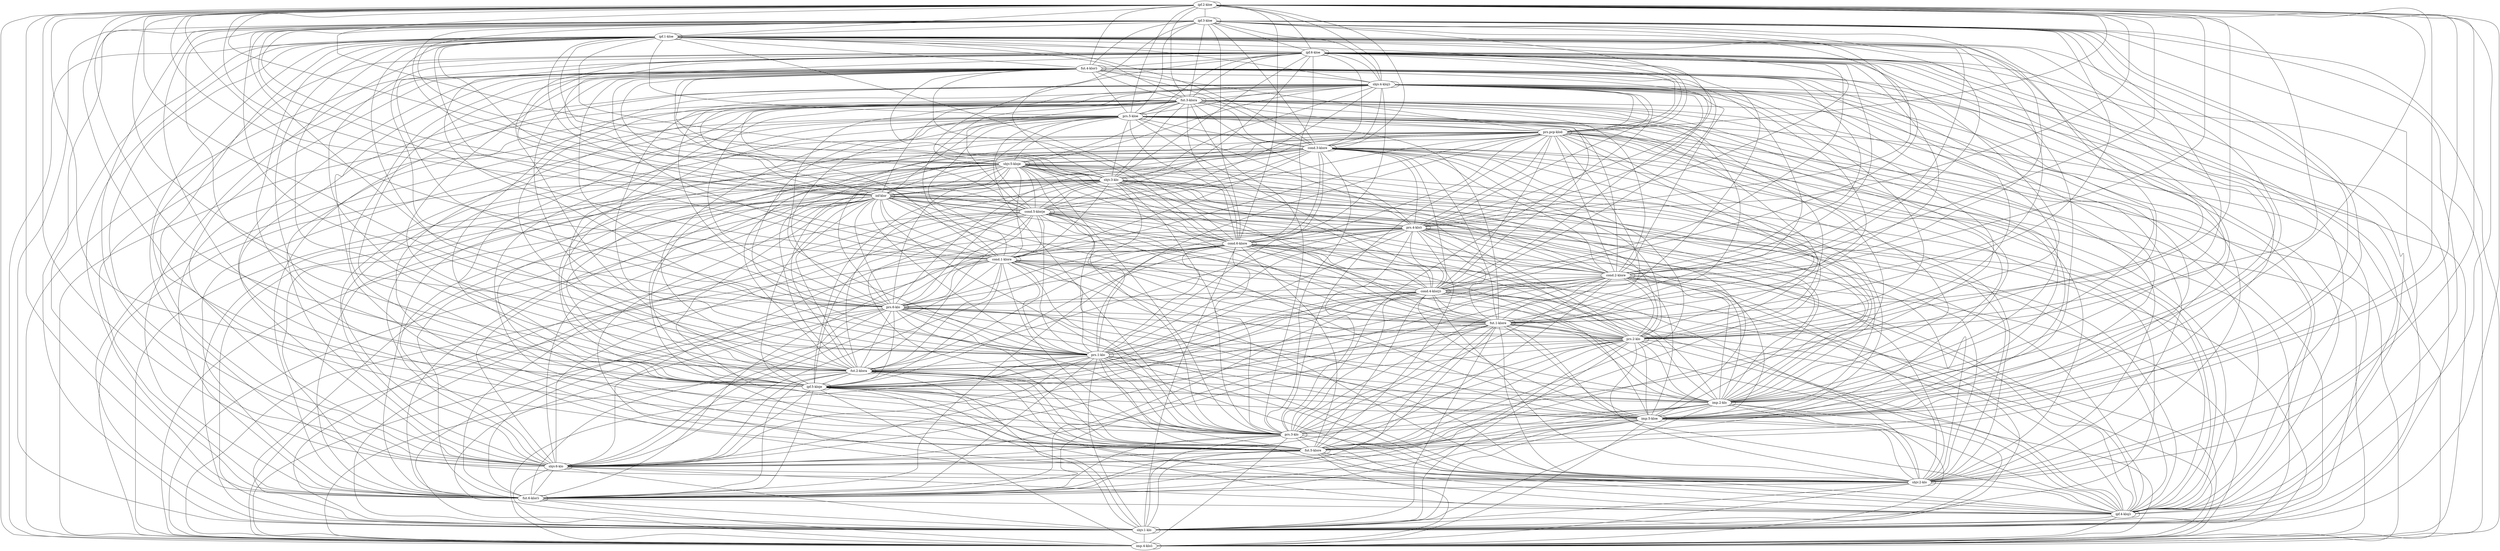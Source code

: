 graph  {
	node [label="\N"];
	"ipf.2-kloE"	 [cell="ipf.2",
		label="ipf.2-kloe",
		tense=ipf,
		weight=1.0];
	"ipf.2-kloE" -- "ipf.2-kloE"	 [weight=1.0];
	"ipf.3-kloE"	 [cell="ipf.3",
		label="ipf.3-kloe",
		tense=ipf,
		weight=1.0];
	"ipf.2-kloE" -- "ipf.3-kloE"	 [weight=1.0];
	"ipf.1-kloE"	 [cell="ipf.1",
		label="ipf.1-kloe",
		tense=ipf,
		weight=1.0];
	"ipf.2-kloE" -- "ipf.1-kloE"	 [weight=1.0];
	"ipf.6-kloE"	 [cell="ipf.6",
		label="ipf.6-kloe",
		tense=ipf,
		weight=1.0];
	"ipf.2-kloE" -- "ipf.6-kloE"	 [weight=1.0];
	"fut.4-klorô"	 [cell="fut.4",
		label="fut.4-klorɔ̃",
		tense=fut,
		weight=1.0];
	"ipf.2-kloE" -- "fut.4-klorô"	 [weight=1.0];
	"sbjv.4-klojô"	 [cell="sbjv.4",
		label="sbjv.4-klojɔ̃",
		tense=sbjv,
		weight=1.0];
	"ipf.2-kloE" -- "sbjv.4-klojô"	 [weight=0.96];
	"fut.3-klora"	 [cell="fut.3",
		label="fut.3-klora",
		tense=fut,
		weight=1.0];
	"ipf.2-kloE" -- "fut.3-klora"	 [weight=1.0];
	"prs.5-kloE"	 [cell="prs.5",
		label="prs.5-kloe",
		tense=prs,
		weight=1.0];
	"ipf.2-kloE" -- "prs.5-kloE"	 [weight=1.0];
	"prs.pcp-kloâ"	 [cell="prs.pcp",
		label="prs.pcp-kloɑ̃",
		tense="prs.pcp",
		weight=1.0];
	"ipf.2-kloE" -- "prs.pcp-kloâ"	 [weight=1.0];
	"cond.3-klorE"	 [cell="cond.3",
		label="cond.3-klore",
		tense=cond,
		weight=1.0];
	"ipf.2-kloE" -- "cond.3-klorE"	 [weight=1.0];
	"sbjv.5-klojE"	 [cell="sbjv.5",
		label="sbjv.5-kloje",
		tense=sbjv,
		weight=1.0];
	"ipf.2-kloE" -- "sbjv.5-klojE"	 [weight=0.96];
	"sbjv.3-klo"	 [cell="sbjv.3",
		label="sbjv.3-klo",
		tense=sbjv,
		weight=1.0];
	"ipf.2-kloE" -- "sbjv.3-klo"	 [weight=1.0];
	"inf-klor"	 [cell=inf,
		label="inf-klor",
		tense=inf,
		weight=1.0];
	"ipf.2-kloE" -- "inf-klor"	 [weight=0.505];
	"cond.5-klorjE"	 [cell="cond.5",
		label="cond.5-klorje",
		tense=cond,
		weight=1.0];
	"ipf.2-kloE" -- "cond.5-klorjE"	 [weight=1.0];
	"prs.4-kloô"	 [cell="prs.4",
		label="prs.4-kloɔ̃",
		tense=prs,
		weight=1.0];
	"ipf.2-kloE" -- "prs.4-kloô"	 [weight=1.0];
	"cond.6-klorE"	 [cell="cond.6",
		label="cond.6-klore",
		tense=cond,
		weight=1.0];
	"ipf.2-kloE" -- "cond.6-klorE"	 [weight=1.0];
	"cond.1-klorE"	 [cell="cond.1",
		label="cond.1-klore",
		tense=cond,
		weight=1.0];
	"ipf.2-kloE" -- "cond.1-klorE"	 [weight=1.0];
	"cond.2-klorE"	 [cell="cond.2",
		label="cond.2-klore",
		tense=cond,
		weight=1.0];
	"ipf.2-kloE" -- "cond.2-klorE"	 [weight=1.0];
	"cond.4-klorjô"	 [cell="cond.4",
		label="cond.4-klorjɔ̃",
		tense=cond,
		weight=1.0];
	"ipf.2-kloE" -- "cond.4-klorjô"	 [weight=1.0];
	"prs.6-klo"	 [cell="prs.6",
		label="prs.6-klo",
		tense=prs,
		weight=1.0];
	"ipf.2-kloE" -- "prs.6-klo"	 [weight=1.0];
	"fut.1-klorE"	 [cell="fut.1",
		label="fut.1-klore",
		tense=fut,
		weight=1.0];
	"ipf.2-kloE" -- "fut.1-klorE"	 [weight=1.0];
	"prs.2-klo"	 [cell="prs.2",
		label="prs.2-klo",
		tense=prs,
		weight=1.0];
	"ipf.2-kloE" -- "prs.2-klo"	 [weight=0.97];
	"prs.1-klo"	 [cell="prs.1",
		label="prs.1-klo",
		tense=prs,
		weight=1.0];
	"ipf.2-kloE" -- "prs.1-klo"	 [weight=0.97];
	"fut.2-klora"	 [cell="fut.2",
		label="fut.2-klora",
		tense=fut,
		weight=1.0];
	"ipf.2-kloE" -- "fut.2-klora"	 [weight=1.0];
	"ipf.5-klojE"	 [cell="ipf.5",
		label="ipf.5-kloje",
		tense=ipf,
		weight=1.0];
	"ipf.2-kloE" -- "ipf.5-klojE"	 [weight=0.96];
	"imp.2-klo"	 [cell="imp.2",
		label="imp.2-klo",
		tense=imp,
		weight=1.0];
	"ipf.2-kloE" -- "imp.2-klo"	 [weight=0.97];
	"imp.5-kloE"	 [cell="imp.5",
		label="imp.5-kloe",
		tense=imp,
		weight=1.0];
	"ipf.2-kloE" -- "imp.5-kloE"	 [weight=1.0];
	"prs.3-klo"	 [cell="prs.3",
		label="prs.3-klo",
		tense=prs,
		weight=1.0];
	"ipf.2-kloE" -- "prs.3-klo"	 [weight=0.97];
	"fut.5-klorE"	 [cell="fut.5",
		label="fut.5-klore",
		tense=fut,
		weight=1.0];
	"ipf.2-kloE" -- "fut.5-klorE"	 [weight=1.0];
	"sbjv.6-klo"	 [cell="sbjv.6",
		label="sbjv.6-klo",
		tense=sbjv,
		weight=1.0];
	"ipf.2-kloE" -- "sbjv.6-klo"	 [weight=1.0];
	"sbjv.2-klo"	 [cell="sbjv.2",
		label="sbjv.2-klo",
		tense=sbjv,
		weight=1.0];
	"ipf.2-kloE" -- "sbjv.2-klo"	 [weight=1.0];
	"fut.6-klorô"	 [cell="fut.6",
		label="fut.6-klorɔ̃",
		tense=fut,
		weight=1.0];
	"ipf.2-kloE" -- "fut.6-klorô"	 [weight=1.0];
	"ipf.4-klojô"	 [cell="ipf.4",
		label="ipf.4-klojɔ̃",
		tense=ipf,
		weight=1.0];
	"ipf.2-kloE" -- "ipf.4-klojô"	 [weight=0.96];
	"sbjv.1-klo"	 [cell="sbjv.1",
		label="sbjv.1-klo",
		tense=sbjv,
		weight=1.0];
	"ipf.2-kloE" -- "sbjv.1-klo"	 [weight=1.0];
	"imp.4-kloô"	 [cell="imp.4",
		label="imp.4-kloɔ̃",
		tense=imp,
		weight=1.0];
	"ipf.2-kloE" -- "imp.4-kloô"	 [weight=1.0];
	"ipf.3-kloE" -- "ipf.3-kloE"	 [weight=1.0];
	"ipf.3-kloE" -- "ipf.1-kloE"	 [weight=1.0];
	"ipf.3-kloE" -- "ipf.6-kloE"	 [weight=1.0];
	"ipf.3-kloE" -- "fut.4-klorô"	 [weight=1.0];
	"ipf.3-kloE" -- "sbjv.4-klojô"	 [weight=0.96];
	"ipf.3-kloE" -- "fut.3-klora"	 [weight=1.0];
	"ipf.3-kloE" -- "prs.5-kloE"	 [weight=1.0];
	"ipf.3-kloE" -- "prs.pcp-kloâ"	 [weight=1.0];
	"ipf.3-kloE" -- "cond.3-klorE"	 [weight=1.0];
	"ipf.3-kloE" -- "sbjv.5-klojE"	 [weight=0.96];
	"ipf.3-kloE" -- "sbjv.3-klo"	 [weight=1.0];
	"ipf.3-kloE" -- "inf-klor"	 [weight=0.505];
	"ipf.3-kloE" -- "cond.5-klorjE"	 [weight=1.0];
	"ipf.3-kloE" -- "prs.4-kloô"	 [weight=1.0];
	"ipf.3-kloE" -- "cond.6-klorE"	 [weight=1.0];
	"ipf.3-kloE" -- "cond.1-klorE"	 [weight=1.0];
	"ipf.3-kloE" -- "cond.2-klorE"	 [weight=1.0];
	"ipf.3-kloE" -- "cond.4-klorjô"	 [weight=1.0];
	"ipf.3-kloE" -- "prs.6-klo"	 [weight=1.0];
	"ipf.3-kloE" -- "fut.1-klorE"	 [weight=1.0];
	"ipf.3-kloE" -- "prs.2-klo"	 [weight=0.97];
	"ipf.3-kloE" -- "prs.1-klo"	 [weight=0.97];
	"ipf.3-kloE" -- "fut.2-klora"	 [weight=1.0];
	"ipf.3-kloE" -- "ipf.5-klojE"	 [weight=0.96];
	"ipf.3-kloE" -- "imp.2-klo"	 [weight=0.97];
	"ipf.3-kloE" -- "imp.5-kloE"	 [weight=1.0];
	"ipf.3-kloE" -- "prs.3-klo"	 [weight=0.97];
	"ipf.3-kloE" -- "fut.5-klorE"	 [weight=1.0];
	"ipf.3-kloE" -- "sbjv.6-klo"	 [weight=1.0];
	"ipf.3-kloE" -- "sbjv.2-klo"	 [weight=1.0];
	"ipf.3-kloE" -- "fut.6-klorô"	 [weight=1.0];
	"ipf.3-kloE" -- "ipf.4-klojô"	 [weight=0.96];
	"ipf.3-kloE" -- "sbjv.1-klo"	 [weight=1.0];
	"ipf.3-kloE" -- "imp.4-kloô"	 [weight=1.0];
	"ipf.1-kloE" -- "ipf.1-kloE"	 [weight=1.0];
	"ipf.1-kloE" -- "ipf.6-kloE"	 [weight=1.0];
	"ipf.1-kloE" -- "fut.4-klorô"	 [weight=1.0];
	"ipf.1-kloE" -- "sbjv.4-klojô"	 [weight=0.96];
	"ipf.1-kloE" -- "fut.3-klora"	 [weight=1.0];
	"ipf.1-kloE" -- "prs.5-kloE"	 [weight=1.0];
	"ipf.1-kloE" -- "prs.pcp-kloâ"	 [weight=1.0];
	"ipf.1-kloE" -- "cond.3-klorE"	 [weight=1.0];
	"ipf.1-kloE" -- "sbjv.5-klojE"	 [weight=0.96];
	"ipf.1-kloE" -- "sbjv.3-klo"	 [weight=1.0];
	"ipf.1-kloE" -- "inf-klor"	 [weight=0.505];
	"ipf.1-kloE" -- "cond.5-klorjE"	 [weight=1.0];
	"ipf.1-kloE" -- "prs.4-kloô"	 [weight=1.0];
	"ipf.1-kloE" -- "cond.6-klorE"	 [weight=1.0];
	"ipf.1-kloE" -- "cond.1-klorE"	 [weight=1.0];
	"ipf.1-kloE" -- "cond.2-klorE"	 [weight=1.0];
	"ipf.1-kloE" -- "cond.4-klorjô"	 [weight=1.0];
	"ipf.1-kloE" -- "prs.6-klo"	 [weight=1.0];
	"ipf.1-kloE" -- "fut.1-klorE"	 [weight=1.0];
	"ipf.1-kloE" -- "prs.2-klo"	 [weight=0.97];
	"ipf.1-kloE" -- "prs.1-klo"	 [weight=0.97];
	"ipf.1-kloE" -- "fut.2-klora"	 [weight=1.0];
	"ipf.1-kloE" -- "ipf.5-klojE"	 [weight=0.96];
	"ipf.1-kloE" -- "imp.2-klo"	 [weight=0.97];
	"ipf.1-kloE" -- "imp.5-kloE"	 [weight=1.0];
	"ipf.1-kloE" -- "prs.3-klo"	 [weight=0.97];
	"ipf.1-kloE" -- "fut.5-klorE"	 [weight=1.0];
	"ipf.1-kloE" -- "sbjv.6-klo"	 [weight=1.0];
	"ipf.1-kloE" -- "sbjv.2-klo"	 [weight=1.0];
	"ipf.1-kloE" -- "fut.6-klorô"	 [weight=1.0];
	"ipf.1-kloE" -- "ipf.4-klojô"	 [weight=0.96];
	"ipf.1-kloE" -- "sbjv.1-klo"	 [weight=1.0];
	"ipf.1-kloE" -- "imp.4-kloô"	 [weight=1.0];
	"ipf.6-kloE" -- "ipf.6-kloE"	 [weight=1.0];
	"ipf.6-kloE" -- "fut.4-klorô"	 [weight=1.0];
	"ipf.6-kloE" -- "sbjv.4-klojô"	 [weight=0.96];
	"ipf.6-kloE" -- "fut.3-klora"	 [weight=1.0];
	"ipf.6-kloE" -- "prs.5-kloE"	 [weight=1.0];
	"ipf.6-kloE" -- "prs.pcp-kloâ"	 [weight=1.0];
	"ipf.6-kloE" -- "cond.3-klorE"	 [weight=1.0];
	"ipf.6-kloE" -- "sbjv.5-klojE"	 [weight=0.96];
	"ipf.6-kloE" -- "sbjv.3-klo"	 [weight=1.0];
	"ipf.6-kloE" -- "inf-klor"	 [weight=0.505];
	"ipf.6-kloE" -- "cond.5-klorjE"	 [weight=1.0];
	"ipf.6-kloE" -- "prs.4-kloô"	 [weight=1.0];
	"ipf.6-kloE" -- "cond.6-klorE"	 [weight=1.0];
	"ipf.6-kloE" -- "cond.1-klorE"	 [weight=1.0];
	"ipf.6-kloE" -- "cond.2-klorE"	 [weight=1.0];
	"ipf.6-kloE" -- "cond.4-klorjô"	 [weight=1.0];
	"ipf.6-kloE" -- "prs.6-klo"	 [weight=1.0];
	"ipf.6-kloE" -- "fut.1-klorE"	 [weight=1.0];
	"ipf.6-kloE" -- "prs.2-klo"	 [weight=0.97];
	"ipf.6-kloE" -- "prs.1-klo"	 [weight=0.97];
	"ipf.6-kloE" -- "fut.2-klora"	 [weight=1.0];
	"ipf.6-kloE" -- "ipf.5-klojE"	 [weight=0.96];
	"ipf.6-kloE" -- "imp.2-klo"	 [weight=0.97];
	"ipf.6-kloE" -- "imp.5-kloE"	 [weight=1.0];
	"ipf.6-kloE" -- "prs.3-klo"	 [weight=0.97];
	"ipf.6-kloE" -- "fut.5-klorE"	 [weight=1.0];
	"ipf.6-kloE" -- "sbjv.6-klo"	 [weight=1.0];
	"ipf.6-kloE" -- "sbjv.2-klo"	 [weight=1.0];
	"ipf.6-kloE" -- "fut.6-klorô"	 [weight=1.0];
	"ipf.6-kloE" -- "ipf.4-klojô"	 [weight=0.96];
	"ipf.6-kloE" -- "sbjv.1-klo"	 [weight=1.0];
	"ipf.6-kloE" -- "imp.4-kloô"	 [weight=1.0];
	"fut.4-klorô" -- "fut.4-klorô"	 [weight=1.0];
	"fut.4-klorô" -- "sbjv.4-klojô"	 [weight=0.795];
	"fut.4-klorô" -- "fut.3-klora"	 [weight=1.0];
	"fut.4-klorô" -- "prs.5-kloE"	 [weight=1.0];
	"fut.4-klorô" -- "prs.pcp-kloâ"	 [weight=1.0];
	"fut.4-klorô" -- "cond.3-klorE"	 [weight=1.0];
	"fut.4-klorô" -- "sbjv.5-klojE"	 [weight=0.795];
	"fut.4-klorô" -- "sbjv.3-klo"	 [weight=1.0];
	"fut.4-klorô" -- "inf-klor"	 [weight=0.61];
	"fut.4-klorô" -- "cond.5-klorjE"	 [weight=1.0];
	"fut.4-klorô" -- "prs.4-kloô"	 [weight=1.0];
	"fut.4-klorô" -- "cond.6-klorE"	 [weight=1.0];
	"fut.4-klorô" -- "cond.1-klorE"	 [weight=1.0];
	"fut.4-klorô" -- "cond.2-klorE"	 [weight=1.0];
	"fut.4-klorô" -- "cond.4-klorjô"	 [weight=1.0];
	"fut.4-klorô" -- "prs.6-klo"	 [weight=1.0];
	"fut.4-klorô" -- "fut.1-klorE"	 [weight=1.0];
	"fut.4-klorô" -- "prs.2-klo"	 [weight=0.99];
	"fut.4-klorô" -- "prs.1-klo"	 [weight=0.99];
	"fut.4-klorô" -- "fut.2-klora"	 [weight=1.0];
	"fut.4-klorô" -- "ipf.5-klojE"	 [weight=0.795];
	"fut.4-klorô" -- "imp.2-klo"	 [weight=0.99];
	"fut.4-klorô" -- "imp.5-kloE"	 [weight=1.0];
	"fut.4-klorô" -- "prs.3-klo"	 [weight=0.99];
	"fut.4-klorô" -- "fut.5-klorE"	 [weight=1.0];
	"fut.4-klorô" -- "sbjv.6-klo"	 [weight=1.0];
	"fut.4-klorô" -- "sbjv.2-klo"	 [weight=1.0];
	"fut.4-klorô" -- "fut.6-klorô"	 [weight=1.0];
	"fut.4-klorô" -- "ipf.4-klojô"	 [weight=0.795];
	"fut.4-klorô" -- "sbjv.1-klo"	 [weight=1.0];
	"fut.4-klorô" -- "imp.4-kloô"	 [weight=1.0];
	"sbjv.4-klojô" -- "sbjv.4-klojô"	 [weight=1.0];
	"sbjv.4-klojô" -- "fut.3-klora"	 [weight=0.795];
	"sbjv.4-klojô" -- "prs.5-kloE"	 [weight=0.96];
	"sbjv.4-klojô" -- "prs.pcp-kloâ"	 [weight=0.96];
	"sbjv.4-klojô" -- "cond.3-klorE"	 [weight=0.795];
	"sbjv.4-klojô" -- "sbjv.5-klojE"	 [weight=1.0];
	"sbjv.4-klojô" -- "sbjv.3-klo"	 [weight=0.73];
	"sbjv.4-klojô" -- "inf-klor"	 [weight=0.505];
	"sbjv.4-klojô" -- "cond.5-klorjE"	 [weight=0.795];
	"sbjv.4-klojô" -- "prs.4-kloô"	 [weight=0.96];
	"sbjv.4-klojô" -- "cond.6-klorE"	 [weight=0.795];
	"sbjv.4-klojô" -- "cond.1-klorE"	 [weight=0.795];
	"sbjv.4-klojô" -- "cond.2-klorE"	 [weight=0.795];
	"sbjv.4-klojô" -- "cond.4-klorjô"	 [weight=0.795];
	"sbjv.4-klojô" -- "prs.6-klo"	 [weight=0.745];
	"sbjv.4-klojô" -- "fut.1-klorE"	 [weight=0.795];
	"sbjv.4-klojô" -- "prs.2-klo"	 [weight=0.715];
	"sbjv.4-klojô" -- "prs.1-klo"	 [weight=0.715];
	"sbjv.4-klojô" -- "fut.2-klora"	 [weight=0.795];
	"sbjv.4-klojô" -- "ipf.5-klojE"	 [weight=1.0];
	"sbjv.4-klojô" -- "imp.2-klo"	 [weight=0.715];
	"sbjv.4-klojô" -- "imp.5-kloE"	 [weight=0.96];
	"sbjv.4-klojô" -- "prs.3-klo"	 [weight=0.715];
	"sbjv.4-klojô" -- "fut.5-klorE"	 [weight=0.795];
	"sbjv.4-klojô" -- "sbjv.6-klo"	 [weight=0.73];
	"sbjv.4-klojô" -- "sbjv.2-klo"	 [weight=0.73];
	"sbjv.4-klojô" -- "fut.6-klorô"	 [weight=0.795];
	"sbjv.4-klojô" -- "ipf.4-klojô"	 [weight=1.0];
	"sbjv.4-klojô" -- "sbjv.1-klo"	 [weight=0.73];
	"sbjv.4-klojô" -- "imp.4-kloô"	 [weight=0.96];
	"fut.3-klora" -- "fut.3-klora"	 [weight=1.0];
	"fut.3-klora" -- "prs.5-kloE"	 [weight=1.0];
	"fut.3-klora" -- "prs.pcp-kloâ"	 [weight=1.0];
	"fut.3-klora" -- "cond.3-klorE"	 [weight=1.0];
	"fut.3-klora" -- "sbjv.5-klojE"	 [weight=0.795];
	"fut.3-klora" -- "sbjv.3-klo"	 [weight=1.0];
	"fut.3-klora" -- "inf-klor"	 [weight=0.61];
	"fut.3-klora" -- "cond.5-klorjE"	 [weight=1.0];
	"fut.3-klora" -- "prs.4-kloô"	 [weight=1.0];
	"fut.3-klora" -- "cond.6-klorE"	 [weight=1.0];
	"fut.3-klora" -- "cond.1-klorE"	 [weight=1.0];
	"fut.3-klora" -- "cond.2-klorE"	 [weight=1.0];
	"fut.3-klora" -- "cond.4-klorjô"	 [weight=1.0];
	"fut.3-klora" -- "prs.6-klo"	 [weight=1.0];
	"fut.3-klora" -- "fut.1-klorE"	 [weight=1.0];
	"fut.3-klora" -- "prs.2-klo"	 [weight=0.99];
	"fut.3-klora" -- "prs.1-klo"	 [weight=0.99];
	"fut.3-klora" -- "fut.2-klora"	 [weight=1.0];
	"fut.3-klora" -- "ipf.5-klojE"	 [weight=0.795];
	"fut.3-klora" -- "imp.2-klo"	 [weight=0.99];
	"fut.3-klora" -- "imp.5-kloE"	 [weight=1.0];
	"fut.3-klora" -- "prs.3-klo"	 [weight=0.99];
	"fut.3-klora" -- "fut.5-klorE"	 [weight=1.0];
	"fut.3-klora" -- "sbjv.6-klo"	 [weight=1.0];
	"fut.3-klora" -- "sbjv.2-klo"	 [weight=1.0];
	"fut.3-klora" -- "fut.6-klorô"	 [weight=1.0];
	"fut.3-klora" -- "ipf.4-klojô"	 [weight=0.795];
	"fut.3-klora" -- "sbjv.1-klo"	 [weight=1.0];
	"fut.3-klora" -- "imp.4-kloô"	 [weight=1.0];
	"prs.5-kloE" -- "prs.5-kloE"	 [weight=1.0];
	"prs.5-kloE" -- "prs.pcp-kloâ"	 [weight=1.0];
	"prs.5-kloE" -- "cond.3-klorE"	 [weight=1.0];
	"prs.5-kloE" -- "sbjv.5-klojE"	 [weight=0.96];
	"prs.5-kloE" -- "sbjv.3-klo"	 [weight=1.0];
	"prs.5-kloE" -- "inf-klor"	 [weight=0.525];
	"prs.5-kloE" -- "cond.5-klorjE"	 [weight=1.0];
	"prs.5-kloE" -- "prs.4-kloô"	 [weight=1.0];
	"prs.5-kloE" -- "cond.6-klorE"	 [weight=1.0];
	"prs.5-kloE" -- "cond.1-klorE"	 [weight=1.0];
	"prs.5-kloE" -- "cond.2-klorE"	 [weight=1.0];
	"prs.5-kloE" -- "cond.4-klorjô"	 [weight=1.0];
	"prs.5-kloE" -- "prs.6-klo"	 [weight=1.0];
	"prs.5-kloE" -- "fut.1-klorE"	 [weight=1.0];
	"prs.5-kloE" -- "prs.2-klo"	 [weight=0.97];
	"prs.5-kloE" -- "prs.1-klo"	 [weight=0.97];
	"prs.5-kloE" -- "fut.2-klora"	 [weight=1.0];
	"prs.5-kloE" -- "ipf.5-klojE"	 [weight=0.96];
	"prs.5-kloE" -- "imp.2-klo"	 [weight=0.97];
	"prs.5-kloE" -- "imp.5-kloE"	 [weight=1.0];
	"prs.5-kloE" -- "prs.3-klo"	 [weight=0.97];
	"prs.5-kloE" -- "fut.5-klorE"	 [weight=1.0];
	"prs.5-kloE" -- "sbjv.6-klo"	 [weight=1.0];
	"prs.5-kloE" -- "sbjv.2-klo"	 [weight=1.0];
	"prs.5-kloE" -- "fut.6-klorô"	 [weight=1.0];
	"prs.5-kloE" -- "ipf.4-klojô"	 [weight=0.96];
	"prs.5-kloE" -- "sbjv.1-klo"	 [weight=1.0];
	"prs.5-kloE" -- "imp.4-kloô"	 [weight=1.0];
	"prs.pcp-kloâ" -- "prs.pcp-kloâ"	 [weight=1.0];
	"prs.pcp-kloâ" -- "cond.3-klorE"	 [weight=1.0];
	"prs.pcp-kloâ" -- "sbjv.5-klojE"	 [weight=0.96];
	"prs.pcp-kloâ" -- "sbjv.3-klo"	 [weight=1.0];
	"prs.pcp-kloâ" -- "inf-klor"	 [weight=0.505];
	"prs.pcp-kloâ" -- "cond.5-klorjE"	 [weight=1.0];
	"prs.pcp-kloâ" -- "prs.4-kloô"	 [weight=1.0];
	"prs.pcp-kloâ" -- "cond.6-klorE"	 [weight=1.0];
	"prs.pcp-kloâ" -- "cond.1-klorE"	 [weight=1.0];
	"prs.pcp-kloâ" -- "cond.2-klorE"	 [weight=1.0];
	"prs.pcp-kloâ" -- "cond.4-klorjô"	 [weight=1.0];
	"prs.pcp-kloâ" -- "prs.6-klo"	 [weight=1.0];
	"prs.pcp-kloâ" -- "fut.1-klorE"	 [weight=1.0];
	"prs.pcp-kloâ" -- "prs.2-klo"	 [weight=0.97];
	"prs.pcp-kloâ" -- "prs.1-klo"	 [weight=0.97];
	"prs.pcp-kloâ" -- "fut.2-klora"	 [weight=1.0];
	"prs.pcp-kloâ" -- "ipf.5-klojE"	 [weight=0.96];
	"prs.pcp-kloâ" -- "imp.2-klo"	 [weight=0.97];
	"prs.pcp-kloâ" -- "imp.5-kloE"	 [weight=1.0];
	"prs.pcp-kloâ" -- "prs.3-klo"	 [weight=0.97];
	"prs.pcp-kloâ" -- "fut.5-klorE"	 [weight=1.0];
	"prs.pcp-kloâ" -- "sbjv.6-klo"	 [weight=1.0];
	"prs.pcp-kloâ" -- "sbjv.2-klo"	 [weight=1.0];
	"prs.pcp-kloâ" -- "fut.6-klorô"	 [weight=1.0];
	"prs.pcp-kloâ" -- "ipf.4-klojô"	 [weight=0.96];
	"prs.pcp-kloâ" -- "sbjv.1-klo"	 [weight=1.0];
	"prs.pcp-kloâ" -- "imp.4-kloô"	 [weight=1.0];
	"cond.3-klorE" -- "cond.3-klorE"	 [weight=1.0];
	"cond.3-klorE" -- "sbjv.5-klojE"	 [weight=0.795];
	"cond.3-klorE" -- "sbjv.3-klo"	 [weight=1.0];
	"cond.3-klorE" -- "inf-klor"	 [weight=0.63];
	"cond.3-klorE" -- "cond.5-klorjE"	 [weight=1.0];
	"cond.3-klorE" -- "prs.4-kloô"	 [weight=1.0];
	"cond.3-klorE" -- "cond.6-klorE"	 [weight=1.0];
	"cond.3-klorE" -- "cond.1-klorE"	 [weight=1.0];
	"cond.3-klorE" -- "cond.2-klorE"	 [weight=1.0];
	"cond.3-klorE" -- "cond.4-klorjô"	 [weight=1.0];
	"cond.3-klorE" -- "prs.6-klo"	 [weight=1.0];
	"cond.3-klorE" -- "fut.1-klorE"	 [weight=1.0];
	"cond.3-klorE" -- "prs.2-klo"	 [weight=0.99];
	"cond.3-klorE" -- "prs.1-klo"	 [weight=0.99];
	"cond.3-klorE" -- "fut.2-klora"	 [weight=1.0];
	"cond.3-klorE" -- "ipf.5-klojE"	 [weight=0.795];
	"cond.3-klorE" -- "imp.2-klo"	 [weight=0.99];
	"cond.3-klorE" -- "imp.5-kloE"	 [weight=1.0];
	"cond.3-klorE" -- "prs.3-klo"	 [weight=0.99];
	"cond.3-klorE" -- "fut.5-klorE"	 [weight=1.0];
	"cond.3-klorE" -- "sbjv.6-klo"	 [weight=1.0];
	"cond.3-klorE" -- "sbjv.2-klo"	 [weight=1.0];
	"cond.3-klorE" -- "fut.6-klorô"	 [weight=1.0];
	"cond.3-klorE" -- "ipf.4-klojô"	 [weight=0.795];
	"cond.3-klorE" -- "sbjv.1-klo"	 [weight=1.0];
	"cond.3-klorE" -- "imp.4-kloô"	 [weight=1.0];
	"sbjv.5-klojE" -- "sbjv.5-klojE"	 [weight=1.0];
	"sbjv.5-klojE" -- "sbjv.3-klo"	 [weight=0.73];
	"sbjv.5-klojE" -- "inf-klor"	 [weight=0.505];
	"sbjv.5-klojE" -- "cond.5-klorjE"	 [weight=0.795];
	"sbjv.5-klojE" -- "prs.4-kloô"	 [weight=0.96];
	"sbjv.5-klojE" -- "cond.6-klorE"	 [weight=0.795];
	"sbjv.5-klojE" -- "cond.1-klorE"	 [weight=0.795];
	"sbjv.5-klojE" -- "cond.2-klorE"	 [weight=0.795];
	"sbjv.5-klojE" -- "cond.4-klorjô"	 [weight=0.795];
	"sbjv.5-klojE" -- "prs.6-klo"	 [weight=0.745];
	"sbjv.5-klojE" -- "fut.1-klorE"	 [weight=0.795];
	"sbjv.5-klojE" -- "prs.2-klo"	 [weight=0.715];
	"sbjv.5-klojE" -- "prs.1-klo"	 [weight=0.715];
	"sbjv.5-klojE" -- "fut.2-klora"	 [weight=0.795];
	"sbjv.5-klojE" -- "ipf.5-klojE"	 [weight=1.0];
	"sbjv.5-klojE" -- "imp.2-klo"	 [weight=0.715];
	"sbjv.5-klojE" -- "imp.5-kloE"	 [weight=0.96];
	"sbjv.5-klojE" -- "prs.3-klo"	 [weight=0.715];
	"sbjv.5-klojE" -- "fut.5-klorE"	 [weight=0.795];
	"sbjv.5-klojE" -- "sbjv.6-klo"	 [weight=0.73];
	"sbjv.5-klojE" -- "sbjv.2-klo"	 [weight=0.73];
	"sbjv.5-klojE" -- "fut.6-klorô"	 [weight=0.795];
	"sbjv.5-klojE" -- "ipf.4-klojô"	 [weight=1.0];
	"sbjv.5-klojE" -- "sbjv.1-klo"	 [weight=0.73];
	"sbjv.5-klojE" -- "imp.4-kloô"	 [weight=0.96];
	"sbjv.3-klo" -- "sbjv.3-klo"	 [weight=1.0];
	"sbjv.3-klo" -- "inf-klor"	 [weight=0.505];
	"sbjv.3-klo" -- "cond.5-klorjE"	 [weight=1.0];
	"sbjv.3-klo" -- "prs.4-kloô"	 [weight=1.0];
	"sbjv.3-klo" -- "cond.6-klorE"	 [weight=1.0];
	"sbjv.3-klo" -- "cond.1-klorE"	 [weight=1.0];
	"sbjv.3-klo" -- "cond.2-klorE"	 [weight=1.0];
	"sbjv.3-klo" -- "cond.4-klorjô"	 [weight=1.0];
	"sbjv.3-klo" -- "prs.6-klo"	 [weight=1.0];
	"sbjv.3-klo" -- "fut.1-klorE"	 [weight=1.0];
	"sbjv.3-klo" -- "prs.2-klo"	 [weight=0.98];
	"sbjv.3-klo" -- "prs.1-klo"	 [weight=0.98];
	"sbjv.3-klo" -- "fut.2-klora"	 [weight=1.0];
	"sbjv.3-klo" -- "ipf.5-klojE"	 [weight=0.725];
	"sbjv.3-klo" -- "imp.2-klo"	 [weight=0.98];
	"sbjv.3-klo" -- "imp.5-kloE"	 [weight=1.0];
	"sbjv.3-klo" -- "prs.3-klo"	 [weight=0.98];
	"sbjv.3-klo" -- "fut.5-klorE"	 [weight=1.0];
	"sbjv.3-klo" -- "sbjv.6-klo"	 [weight=1.0];
	"sbjv.3-klo" -- "sbjv.2-klo"	 [weight=1.0];
	"sbjv.3-klo" -- "fut.6-klorô"	 [weight=1.0];
	"sbjv.3-klo" -- "ipf.4-klojô"	 [weight=0.725];
	"sbjv.3-klo" -- "sbjv.1-klo"	 [weight=1.0];
	"sbjv.3-klo" -- "imp.4-kloô"	 [weight=1.0];
	"inf-klor" -- "inf-klor"	 [weight=1.0];
	"inf-klor" -- "cond.5-klorjE"	 [weight=0.63];
	"inf-klor" -- "prs.4-kloô"	 [weight=0.525];
	"inf-klor" -- "cond.6-klorE"	 [weight=0.63];
	"inf-klor" -- "cond.1-klorE"	 [weight=0.63];
	"inf-klor" -- "cond.2-klorE"	 [weight=0.63];
	"inf-klor" -- "cond.4-klorjô"	 [weight=0.63];
	"inf-klor" -- "prs.6-klo"	 [weight=0.505];
	"inf-klor" -- "fut.1-klorE"	 [weight=0.61];
	"inf-klor" -- "prs.2-klo"	 [weight=0.525];
	"inf-klor" -- "prs.1-klo"	 [weight=0.525];
	"inf-klor" -- "fut.2-klora"	 [weight=0.61];
	"inf-klor" -- "ipf.5-klojE"	 [weight=0.505];
	"inf-klor" -- "imp.2-klo"	 [weight=0.525];
	"inf-klor" -- "imp.5-kloE"	 [weight=0.525];
	"inf-klor" -- "prs.3-klo"	 [weight=0.525];
	"inf-klor" -- "fut.5-klorE"	 [weight=0.61];
	"inf-klor" -- "sbjv.6-klo"	 [weight=0.505];
	"inf-klor" -- "sbjv.2-klo"	 [weight=0.505];
	"inf-klor" -- "fut.6-klorô"	 [weight=0.61];
	"inf-klor" -- "ipf.4-klojô"	 [weight=0.505];
	"inf-klor" -- "sbjv.1-klo"	 [weight=0.505];
	"inf-klor" -- "imp.4-kloô"	 [weight=0.525];
	"cond.5-klorjE" -- "cond.5-klorjE"	 [weight=1.0];
	"cond.5-klorjE" -- "prs.4-kloô"	 [weight=1.0];
	"cond.5-klorjE" -- "cond.6-klorE"	 [weight=1.0];
	"cond.5-klorjE" -- "cond.1-klorE"	 [weight=1.0];
	"cond.5-klorjE" -- "cond.2-klorE"	 [weight=1.0];
	"cond.5-klorjE" -- "cond.4-klorjô"	 [weight=1.0];
	"cond.5-klorjE" -- "prs.6-klo"	 [weight=1.0];
	"cond.5-klorjE" -- "fut.1-klorE"	 [weight=1.0];
	"cond.5-klorjE" -- "prs.2-klo"	 [weight=0.99];
	"cond.5-klorjE" -- "prs.1-klo"	 [weight=0.99];
	"cond.5-klorjE" -- "fut.2-klora"	 [weight=1.0];
	"cond.5-klorjE" -- "ipf.5-klojE"	 [weight=0.795];
	"cond.5-klorjE" -- "imp.2-klo"	 [weight=0.99];
	"cond.5-klorjE" -- "imp.5-kloE"	 [weight=1.0];
	"cond.5-klorjE" -- "prs.3-klo"	 [weight=0.99];
	"cond.5-klorjE" -- "fut.5-klorE"	 [weight=1.0];
	"cond.5-klorjE" -- "sbjv.6-klo"	 [weight=1.0];
	"cond.5-klorjE" -- "sbjv.2-klo"	 [weight=1.0];
	"cond.5-klorjE" -- "fut.6-klorô"	 [weight=1.0];
	"cond.5-klorjE" -- "ipf.4-klojô"	 [weight=0.795];
	"cond.5-klorjE" -- "sbjv.1-klo"	 [weight=1.0];
	"cond.5-klorjE" -- "imp.4-kloô"	 [weight=1.0];
	"prs.4-kloô" -- "prs.4-kloô"	 [weight=1.0];
	"prs.4-kloô" -- "cond.6-klorE"	 [weight=1.0];
	"prs.4-kloô" -- "cond.1-klorE"	 [weight=1.0];
	"prs.4-kloô" -- "cond.2-klorE"	 [weight=1.0];
	"prs.4-kloô" -- "cond.4-klorjô"	 [weight=1.0];
	"prs.4-kloô" -- "prs.6-klo"	 [weight=1.0];
	"prs.4-kloô" -- "fut.1-klorE"	 [weight=1.0];
	"prs.4-kloô" -- "prs.2-klo"	 [weight=0.97];
	"prs.4-kloô" -- "prs.1-klo"	 [weight=0.97];
	"prs.4-kloô" -- "fut.2-klora"	 [weight=1.0];
	"prs.4-kloô" -- "ipf.5-klojE"	 [weight=0.96];
	"prs.4-kloô" -- "imp.2-klo"	 [weight=0.97];
	"prs.4-kloô" -- "imp.5-kloE"	 [weight=1.0];
	"prs.4-kloô" -- "prs.3-klo"	 [weight=0.97];
	"prs.4-kloô" -- "fut.5-klorE"	 [weight=1.0];
	"prs.4-kloô" -- "sbjv.6-klo"	 [weight=1.0];
	"prs.4-kloô" -- "sbjv.2-klo"	 [weight=1.0];
	"prs.4-kloô" -- "fut.6-klorô"	 [weight=1.0];
	"prs.4-kloô" -- "ipf.4-klojô"	 [weight=0.96];
	"prs.4-kloô" -- "sbjv.1-klo"	 [weight=1.0];
	"prs.4-kloô" -- "imp.4-kloô"	 [weight=1.0];
	"cond.6-klorE" -- "cond.6-klorE"	 [weight=1.0];
	"cond.6-klorE" -- "cond.1-klorE"	 [weight=1.0];
	"cond.6-klorE" -- "cond.2-klorE"	 [weight=1.0];
	"cond.6-klorE" -- "cond.4-klorjô"	 [weight=1.0];
	"cond.6-klorE" -- "prs.6-klo"	 [weight=1.0];
	"cond.6-klorE" -- "fut.1-klorE"	 [weight=1.0];
	"cond.6-klorE" -- "prs.2-klo"	 [weight=0.99];
	"cond.6-klorE" -- "prs.1-klo"	 [weight=0.99];
	"cond.6-klorE" -- "fut.2-klora"	 [weight=1.0];
	"cond.6-klorE" -- "ipf.5-klojE"	 [weight=0.795];
	"cond.6-klorE" -- "imp.2-klo"	 [weight=0.99];
	"cond.6-klorE" -- "imp.5-kloE"	 [weight=1.0];
	"cond.6-klorE" -- "prs.3-klo"	 [weight=0.99];
	"cond.6-klorE" -- "fut.5-klorE"	 [weight=1.0];
	"cond.6-klorE" -- "sbjv.6-klo"	 [weight=1.0];
	"cond.6-klorE" -- "sbjv.2-klo"	 [weight=1.0];
	"cond.6-klorE" -- "fut.6-klorô"	 [weight=1.0];
	"cond.6-klorE" -- "ipf.4-klojô"	 [weight=0.795];
	"cond.6-klorE" -- "sbjv.1-klo"	 [weight=1.0];
	"cond.6-klorE" -- "imp.4-kloô"	 [weight=1.0];
	"cond.1-klorE" -- "cond.1-klorE"	 [weight=1.0];
	"cond.1-klorE" -- "cond.2-klorE"	 [weight=1.0];
	"cond.1-klorE" -- "cond.4-klorjô"	 [weight=1.0];
	"cond.1-klorE" -- "prs.6-klo"	 [weight=1.0];
	"cond.1-klorE" -- "fut.1-klorE"	 [weight=1.0];
	"cond.1-klorE" -- "prs.2-klo"	 [weight=0.99];
	"cond.1-klorE" -- "prs.1-klo"	 [weight=0.99];
	"cond.1-klorE" -- "fut.2-klora"	 [weight=1.0];
	"cond.1-klorE" -- "ipf.5-klojE"	 [weight=0.795];
	"cond.1-klorE" -- "imp.2-klo"	 [weight=0.99];
	"cond.1-klorE" -- "imp.5-kloE"	 [weight=1.0];
	"cond.1-klorE" -- "prs.3-klo"	 [weight=0.99];
	"cond.1-klorE" -- "fut.5-klorE"	 [weight=1.0];
	"cond.1-klorE" -- "sbjv.6-klo"	 [weight=1.0];
	"cond.1-klorE" -- "sbjv.2-klo"	 [weight=1.0];
	"cond.1-klorE" -- "fut.6-klorô"	 [weight=1.0];
	"cond.1-klorE" -- "ipf.4-klojô"	 [weight=0.795];
	"cond.1-klorE" -- "sbjv.1-klo"	 [weight=1.0];
	"cond.1-klorE" -- "imp.4-kloô"	 [weight=1.0];
	"cond.2-klorE" -- "cond.2-klorE"	 [weight=1.0];
	"cond.2-klorE" -- "cond.4-klorjô"	 [weight=1.0];
	"cond.2-klorE" -- "prs.6-klo"	 [weight=1.0];
	"cond.2-klorE" -- "fut.1-klorE"	 [weight=1.0];
	"cond.2-klorE" -- "prs.2-klo"	 [weight=0.99];
	"cond.2-klorE" -- "prs.1-klo"	 [weight=0.99];
	"cond.2-klorE" -- "fut.2-klora"	 [weight=1.0];
	"cond.2-klorE" -- "ipf.5-klojE"	 [weight=0.795];
	"cond.2-klorE" -- "imp.2-klo"	 [weight=0.99];
	"cond.2-klorE" -- "imp.5-kloE"	 [weight=1.0];
	"cond.2-klorE" -- "prs.3-klo"	 [weight=0.99];
	"cond.2-klorE" -- "fut.5-klorE"	 [weight=1.0];
	"cond.2-klorE" -- "sbjv.6-klo"	 [weight=1.0];
	"cond.2-klorE" -- "sbjv.2-klo"	 [weight=1.0];
	"cond.2-klorE" -- "fut.6-klorô"	 [weight=1.0];
	"cond.2-klorE" -- "ipf.4-klojô"	 [weight=0.795];
	"cond.2-klorE" -- "sbjv.1-klo"	 [weight=1.0];
	"cond.2-klorE" -- "imp.4-kloô"	 [weight=1.0];
	"cond.4-klorjô" -- "cond.4-klorjô"	 [weight=1.0];
	"cond.4-klorjô" -- "prs.6-klo"	 [weight=1.0];
	"cond.4-klorjô" -- "fut.1-klorE"	 [weight=1.0];
	"cond.4-klorjô" -- "prs.2-klo"	 [weight=0.99];
	"cond.4-klorjô" -- "prs.1-klo"	 [weight=0.99];
	"cond.4-klorjô" -- "fut.2-klora"	 [weight=1.0];
	"cond.4-klorjô" -- "ipf.5-klojE"	 [weight=0.795];
	"cond.4-klorjô" -- "imp.2-klo"	 [weight=0.99];
	"cond.4-klorjô" -- "imp.5-kloE"	 [weight=1.0];
	"cond.4-klorjô" -- "prs.3-klo"	 [weight=0.99];
	"cond.4-klorjô" -- "fut.5-klorE"	 [weight=1.0];
	"cond.4-klorjô" -- "sbjv.6-klo"	 [weight=1.0];
	"cond.4-klorjô" -- "sbjv.2-klo"	 [weight=1.0];
	"cond.4-klorjô" -- "fut.6-klorô"	 [weight=1.0];
	"cond.4-klorjô" -- "ipf.4-klojô"	 [weight=0.795];
	"cond.4-klorjô" -- "sbjv.1-klo"	 [weight=1.0];
	"cond.4-klorjô" -- "imp.4-kloô"	 [weight=1.0];
	"prs.6-klo" -- "prs.6-klo"	 [weight=1.0];
	"prs.6-klo" -- "fut.1-klorE"	 [weight=1.0];
	"prs.6-klo" -- "prs.2-klo"	 [weight=0.98];
	"prs.6-klo" -- "prs.1-klo"	 [weight=0.98];
	"prs.6-klo" -- "fut.2-klora"	 [weight=1.0];
	"prs.6-klo" -- "ipf.5-klojE"	 [weight=0.745];
	"prs.6-klo" -- "imp.2-klo"	 [weight=0.98];
	"prs.6-klo" -- "imp.5-kloE"	 [weight=1.0];
	"prs.6-klo" -- "prs.3-klo"	 [weight=0.98];
	"prs.6-klo" -- "fut.5-klorE"	 [weight=1.0];
	"prs.6-klo" -- "sbjv.6-klo"	 [weight=1.0];
	"prs.6-klo" -- "sbjv.2-klo"	 [weight=1.0];
	"prs.6-klo" -- "fut.6-klorô"	 [weight=1.0];
	"prs.6-klo" -- "ipf.4-klojô"	 [weight=0.745];
	"prs.6-klo" -- "sbjv.1-klo"	 [weight=1.0];
	"prs.6-klo" -- "imp.4-kloô"	 [weight=1.0];
	"fut.1-klorE" -- "fut.1-klorE"	 [weight=1.0];
	"fut.1-klorE" -- "prs.2-klo"	 [weight=0.99];
	"fut.1-klorE" -- "prs.1-klo"	 [weight=0.99];
	"fut.1-klorE" -- "fut.2-klora"	 [weight=1.0];
	"fut.1-klorE" -- "ipf.5-klojE"	 [weight=0.795];
	"fut.1-klorE" -- "imp.2-klo"	 [weight=0.99];
	"fut.1-klorE" -- "imp.5-kloE"	 [weight=1.0];
	"fut.1-klorE" -- "prs.3-klo"	 [weight=0.99];
	"fut.1-klorE" -- "fut.5-klorE"	 [weight=1.0];
	"fut.1-klorE" -- "sbjv.6-klo"	 [weight=1.0];
	"fut.1-klorE" -- "sbjv.2-klo"	 [weight=1.0];
	"fut.1-klorE" -- "fut.6-klorô"	 [weight=1.0];
	"fut.1-klorE" -- "ipf.4-klojô"	 [weight=0.795];
	"fut.1-klorE" -- "sbjv.1-klo"	 [weight=1.0];
	"fut.1-klorE" -- "imp.4-kloô"	 [weight=1.0];
	"prs.2-klo" -- "prs.2-klo"	 [weight=1.0];
	"prs.2-klo" -- "prs.1-klo"	 [weight=1.0];
	"prs.2-klo" -- "fut.2-klora"	 [weight=0.99];
	"prs.2-klo" -- "ipf.5-klojE"	 [weight=0.715];
	"prs.2-klo" -- "imp.2-klo"	 [weight=1.0];
	"prs.2-klo" -- "imp.5-kloE"	 [weight=0.97];
	"prs.2-klo" -- "prs.3-klo"	 [weight=1.0];
	"prs.2-klo" -- "fut.5-klorE"	 [weight=0.99];
	"prs.2-klo" -- "sbjv.6-klo"	 [weight=0.98];
	"prs.2-klo" -- "sbjv.2-klo"	 [weight=0.98];
	"prs.2-klo" -- "fut.6-klorô"	 [weight=0.99];
	"prs.2-klo" -- "ipf.4-klojô"	 [weight=0.715];
	"prs.2-klo" -- "sbjv.1-klo"	 [weight=0.98];
	"prs.2-klo" -- "imp.4-kloô"	 [weight=0.97];
	"prs.1-klo" -- "prs.1-klo"	 [weight=1.0];
	"prs.1-klo" -- "fut.2-klora"	 [weight=0.99];
	"prs.1-klo" -- "ipf.5-klojE"	 [weight=0.715];
	"prs.1-klo" -- "imp.2-klo"	 [weight=1.0];
	"prs.1-klo" -- "imp.5-kloE"	 [weight=0.97];
	"prs.1-klo" -- "prs.3-klo"	 [weight=1.0];
	"prs.1-klo" -- "fut.5-klorE"	 [weight=0.99];
	"prs.1-klo" -- "sbjv.6-klo"	 [weight=0.98];
	"prs.1-klo" -- "sbjv.2-klo"	 [weight=0.98];
	"prs.1-klo" -- "fut.6-klorô"	 [weight=0.99];
	"prs.1-klo" -- "ipf.4-klojô"	 [weight=0.715];
	"prs.1-klo" -- "sbjv.1-klo"	 [weight=0.98];
	"prs.1-klo" -- "imp.4-kloô"	 [weight=0.97];
	"fut.2-klora" -- "fut.2-klora"	 [weight=1.0];
	"fut.2-klora" -- "ipf.5-klojE"	 [weight=0.795];
	"fut.2-klora" -- "imp.2-klo"	 [weight=0.99];
	"fut.2-klora" -- "imp.5-kloE"	 [weight=1.0];
	"fut.2-klora" -- "prs.3-klo"	 [weight=0.99];
	"fut.2-klora" -- "fut.5-klorE"	 [weight=1.0];
	"fut.2-klora" -- "sbjv.6-klo"	 [weight=1.0];
	"fut.2-klora" -- "sbjv.2-klo"	 [weight=1.0];
	"fut.2-klora" -- "fut.6-klorô"	 [weight=1.0];
	"fut.2-klora" -- "ipf.4-klojô"	 [weight=0.795];
	"fut.2-klora" -- "sbjv.1-klo"	 [weight=1.0];
	"fut.2-klora" -- "imp.4-kloô"	 [weight=1.0];
	"ipf.5-klojE" -- "ipf.5-klojE"	 [weight=1.0];
	"ipf.5-klojE" -- "imp.2-klo"	 [weight=0.715];
	"ipf.5-klojE" -- "imp.5-kloE"	 [weight=0.96];
	"ipf.5-klojE" -- "prs.3-klo"	 [weight=0.715];
	"ipf.5-klojE" -- "fut.5-klorE"	 [weight=0.795];
	"ipf.5-klojE" -- "sbjv.6-klo"	 [weight=0.725];
	"ipf.5-klojE" -- "sbjv.2-klo"	 [weight=0.725];
	"ipf.5-klojE" -- "fut.6-klorô"	 [weight=0.795];
	"ipf.5-klojE" -- "ipf.4-klojô"	 [weight=1.0];
	"ipf.5-klojE" -- "sbjv.1-klo"	 [weight=0.725];
	"ipf.5-klojE" -- "imp.4-kloô"	 [weight=0.96];
	"imp.2-klo" -- "imp.2-klo"	 [weight=1.0];
	"imp.2-klo" -- "imp.5-kloE"	 [weight=0.97];
	"imp.2-klo" -- "prs.3-klo"	 [weight=1.0];
	"imp.2-klo" -- "fut.5-klorE"	 [weight=0.99];
	"imp.2-klo" -- "sbjv.6-klo"	 [weight=0.98];
	"imp.2-klo" -- "sbjv.2-klo"	 [weight=0.98];
	"imp.2-klo" -- "fut.6-klorô"	 [weight=0.99];
	"imp.2-klo" -- "ipf.4-klojô"	 [weight=0.715];
	"imp.2-klo" -- "sbjv.1-klo"	 [weight=0.98];
	"imp.2-klo" -- "imp.4-kloô"	 [weight=0.97];
	"imp.5-kloE" -- "imp.5-kloE"	 [weight=1.0];
	"imp.5-kloE" -- "prs.3-klo"	 [weight=0.97];
	"imp.5-kloE" -- "fut.5-klorE"	 [weight=1.0];
	"imp.5-kloE" -- "sbjv.6-klo"	 [weight=1.0];
	"imp.5-kloE" -- "sbjv.2-klo"	 [weight=1.0];
	"imp.5-kloE" -- "fut.6-klorô"	 [weight=1.0];
	"imp.5-kloE" -- "ipf.4-klojô"	 [weight=0.96];
	"imp.5-kloE" -- "sbjv.1-klo"	 [weight=1.0];
	"imp.5-kloE" -- "imp.4-kloô"	 [weight=1.0];
	"prs.3-klo" -- "prs.3-klo"	 [weight=1.0];
	"prs.3-klo" -- "fut.5-klorE"	 [weight=0.99];
	"prs.3-klo" -- "sbjv.6-klo"	 [weight=0.98];
	"prs.3-klo" -- "sbjv.2-klo"	 [weight=0.98];
	"prs.3-klo" -- "fut.6-klorô"	 [weight=0.99];
	"prs.3-klo" -- "ipf.4-klojô"	 [weight=0.715];
	"prs.3-klo" -- "sbjv.1-klo"	 [weight=0.98];
	"prs.3-klo" -- "imp.4-kloô"	 [weight=0.97];
	"fut.5-klorE" -- "fut.5-klorE"	 [weight=1.0];
	"fut.5-klorE" -- "sbjv.6-klo"	 [weight=1.0];
	"fut.5-klorE" -- "sbjv.2-klo"	 [weight=1.0];
	"fut.5-klorE" -- "fut.6-klorô"	 [weight=1.0];
	"fut.5-klorE" -- "ipf.4-klojô"	 [weight=0.795];
	"fut.5-klorE" -- "sbjv.1-klo"	 [weight=1.0];
	"fut.5-klorE" -- "imp.4-kloô"	 [weight=1.0];
	"sbjv.6-klo" -- "sbjv.6-klo"	 [weight=1.0];
	"sbjv.6-klo" -- "sbjv.2-klo"	 [weight=1.0];
	"sbjv.6-klo" -- "fut.6-klorô"	 [weight=1.0];
	"sbjv.6-klo" -- "ipf.4-klojô"	 [weight=0.725];
	"sbjv.6-klo" -- "sbjv.1-klo"	 [weight=1.0];
	"sbjv.6-klo" -- "imp.4-kloô"	 [weight=1.0];
	"sbjv.2-klo" -- "sbjv.2-klo"	 [weight=1.0];
	"sbjv.2-klo" -- "fut.6-klorô"	 [weight=1.0];
	"sbjv.2-klo" -- "ipf.4-klojô"	 [weight=0.725];
	"sbjv.2-klo" -- "sbjv.1-klo"	 [weight=1.0];
	"sbjv.2-klo" -- "imp.4-kloô"	 [weight=1.0];
	"fut.6-klorô" -- "fut.6-klorô"	 [weight=1.0];
	"fut.6-klorô" -- "ipf.4-klojô"	 [weight=0.795];
	"fut.6-klorô" -- "sbjv.1-klo"	 [weight=1.0];
	"fut.6-klorô" -- "imp.4-kloô"	 [weight=1.0];
	"ipf.4-klojô" -- "ipf.4-klojô"	 [weight=1.0];
	"ipf.4-klojô" -- "sbjv.1-klo"	 [weight=0.725];
	"ipf.4-klojô" -- "imp.4-kloô"	 [weight=0.96];
	"sbjv.1-klo" -- "sbjv.1-klo"	 [weight=1.0];
	"sbjv.1-klo" -- "imp.4-kloô"	 [weight=1.0];
	"imp.4-kloô" -- "imp.4-kloô"	 [weight=1.0];
}
